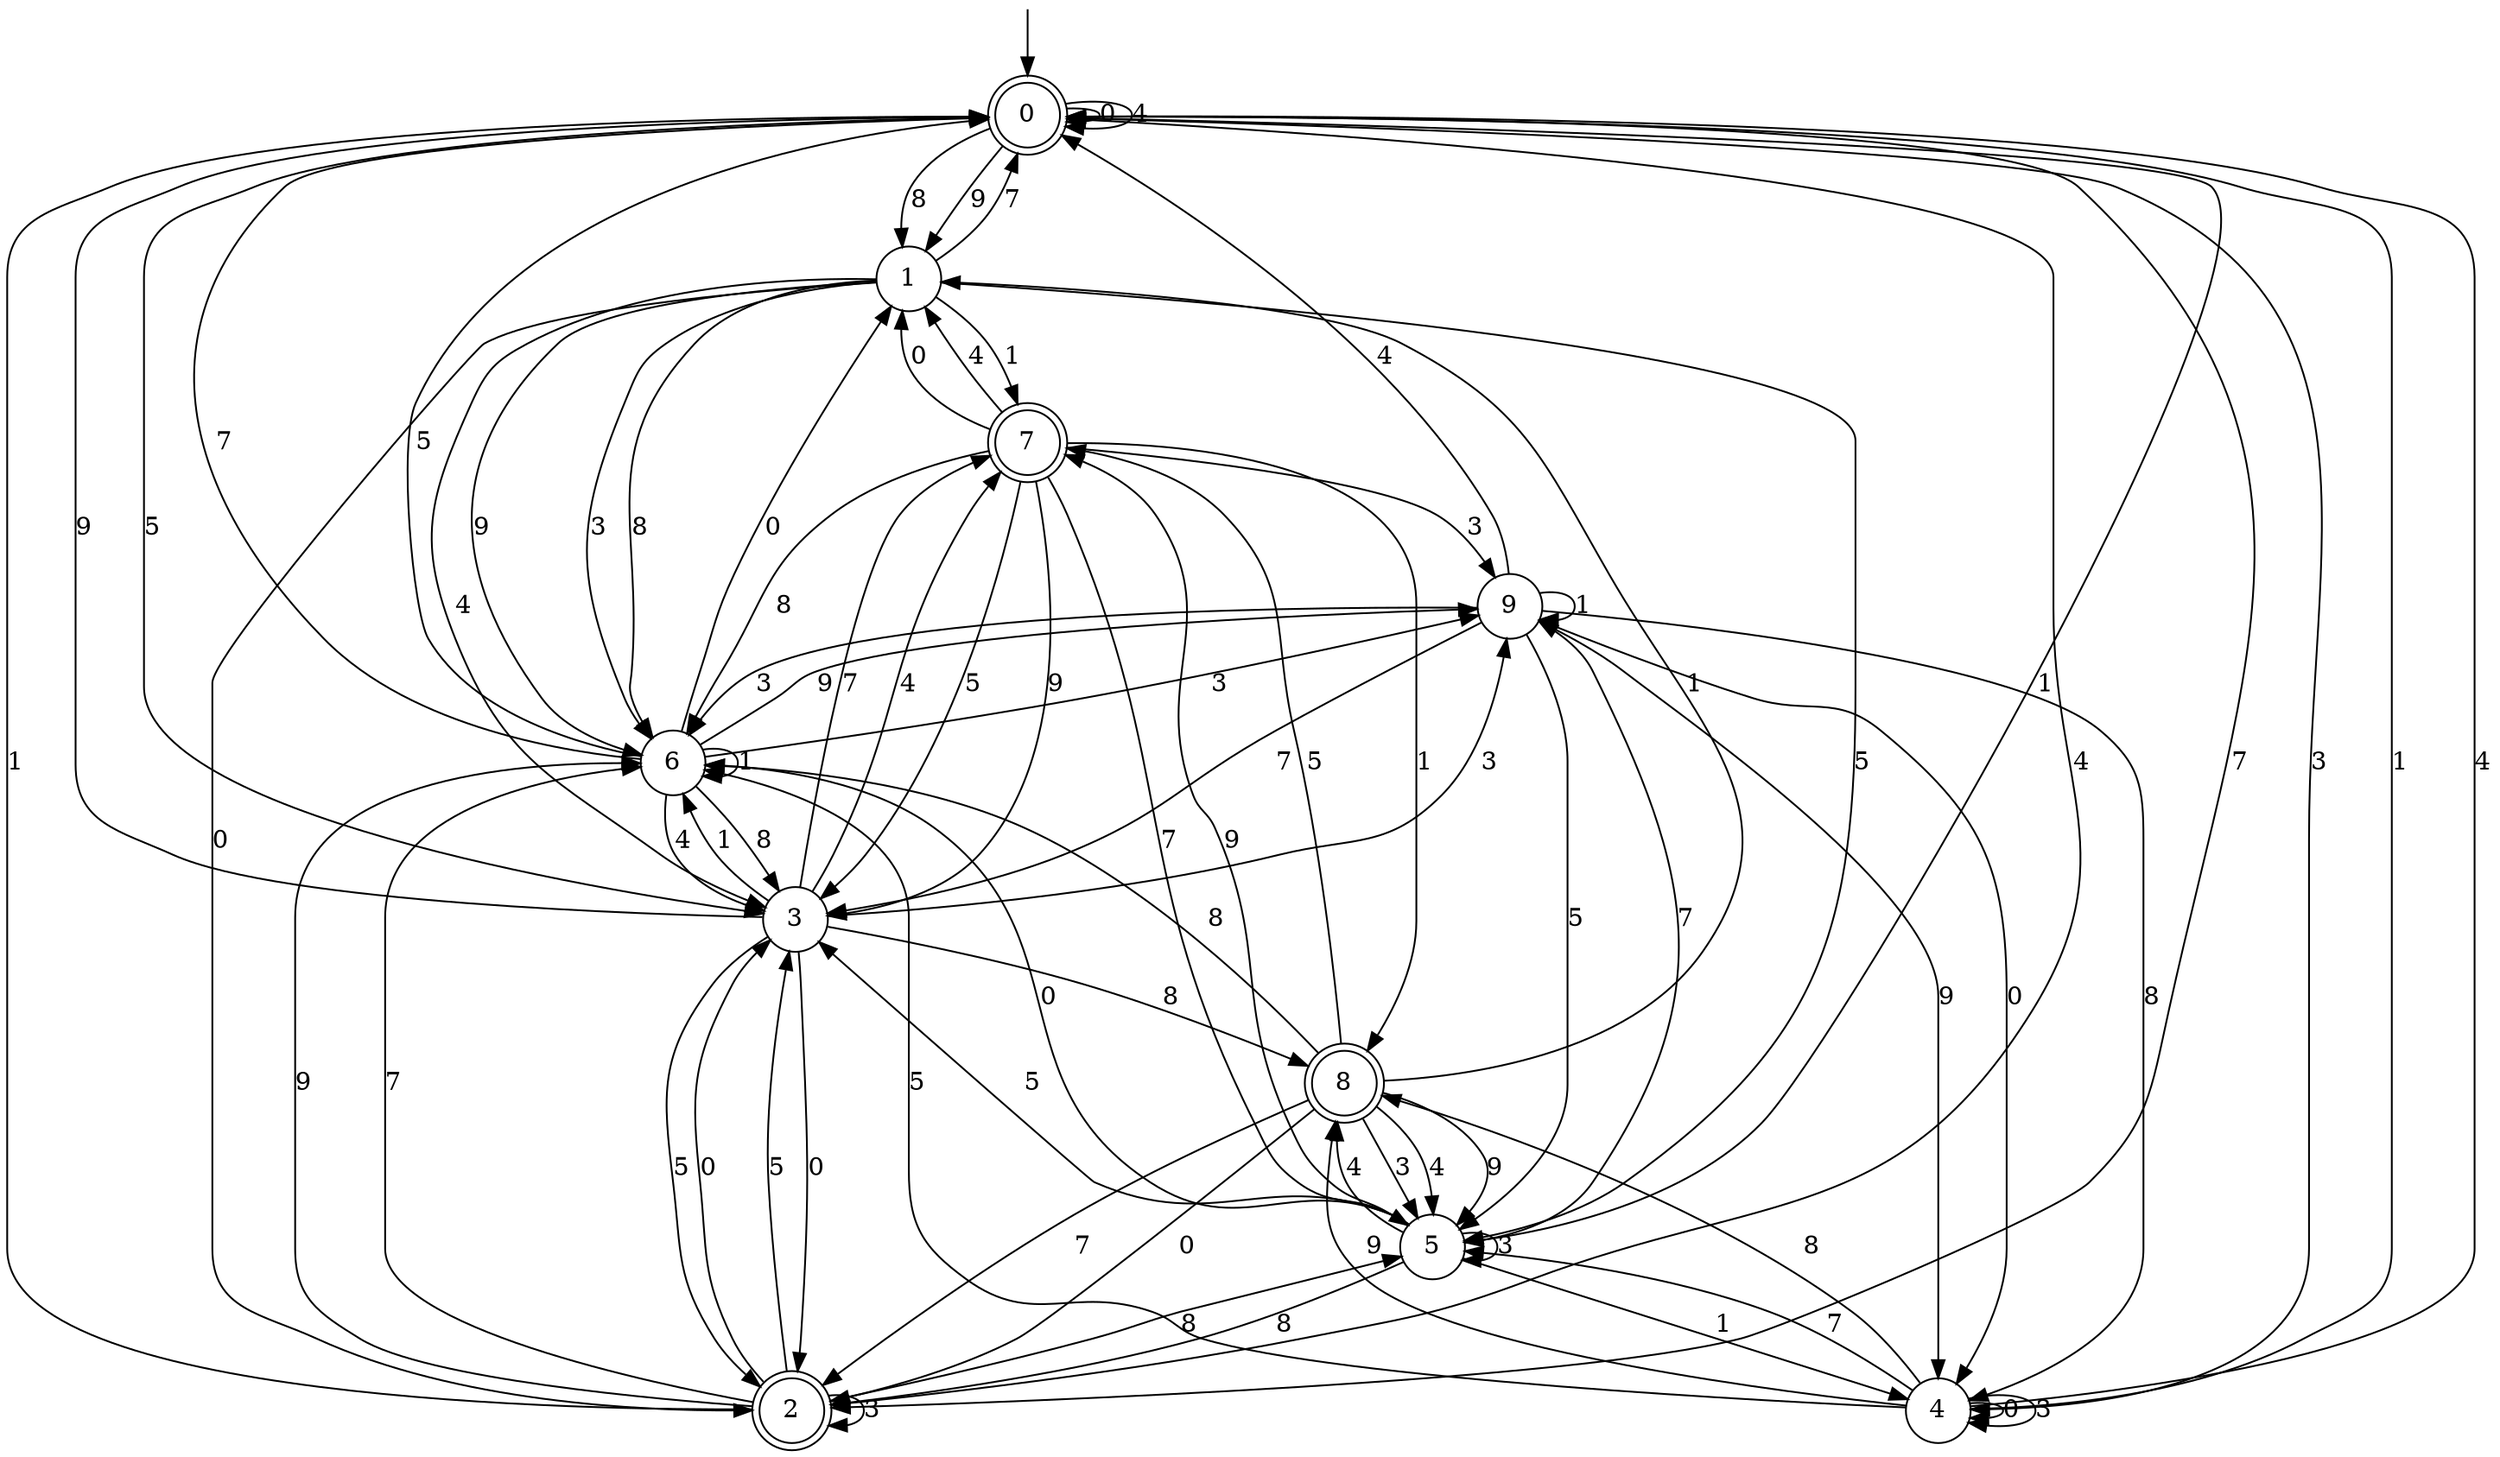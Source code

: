 digraph g {

	s0 [shape="doublecircle" label="0"];
	s1 [shape="circle" label="1"];
	s2 [shape="doublecircle" label="2"];
	s3 [shape="circle" label="3"];
	s4 [shape="circle" label="4"];
	s5 [shape="circle" label="5"];
	s6 [shape="circle" label="6"];
	s7 [shape="doublecircle" label="7"];
	s8 [shape="doublecircle" label="8"];
	s9 [shape="circle" label="9"];
	s0 -> s1 [label="8"];
	s0 -> s1 [label="9"];
	s0 -> s0 [label="0"];
	s0 -> s2 [label="7"];
	s0 -> s3 [label="5"];
	s0 -> s4 [label="3"];
	s0 -> s5 [label="1"];
	s0 -> s0 [label="4"];
	s1 -> s6 [label="8"];
	s1 -> s6 [label="9"];
	s1 -> s2 [label="0"];
	s1 -> s0 [label="7"];
	s1 -> s5 [label="5"];
	s1 -> s6 [label="3"];
	s1 -> s7 [label="1"];
	s1 -> s3 [label="4"];
	s2 -> s5 [label="8"];
	s2 -> s6 [label="9"];
	s2 -> s3 [label="0"];
	s2 -> s6 [label="7"];
	s2 -> s3 [label="5"];
	s2 -> s2 [label="3"];
	s2 -> s0 [label="1"];
	s2 -> s0 [label="4"];
	s3 -> s8 [label="8"];
	s3 -> s0 [label="9"];
	s3 -> s2 [label="0"];
	s3 -> s7 [label="7"];
	s3 -> s2 [label="5"];
	s3 -> s9 [label="3"];
	s3 -> s6 [label="1"];
	s3 -> s7 [label="4"];
	s4 -> s8 [label="8"];
	s4 -> s8 [label="9"];
	s4 -> s4 [label="0"];
	s4 -> s5 [label="7"];
	s4 -> s6 [label="5"];
	s4 -> s4 [label="3"];
	s4 -> s0 [label="1"];
	s4 -> s0 [label="4"];
	s5 -> s2 [label="8"];
	s5 -> s7 [label="9"];
	s5 -> s6 [label="0"];
	s5 -> s9 [label="7"];
	s5 -> s3 [label="5"];
	s5 -> s5 [label="3"];
	s5 -> s4 [label="1"];
	s5 -> s8 [label="4"];
	s6 -> s3 [label="8"];
	s6 -> s9 [label="9"];
	s6 -> s1 [label="0"];
	s6 -> s0 [label="7"];
	s6 -> s0 [label="5"];
	s6 -> s9 [label="3"];
	s6 -> s6 [label="1"];
	s6 -> s3 [label="4"];
	s7 -> s6 [label="8"];
	s7 -> s3 [label="9"];
	s7 -> s1 [label="0"];
	s7 -> s5 [label="7"];
	s7 -> s3 [label="5"];
	s7 -> s9 [label="3"];
	s7 -> s8 [label="1"];
	s7 -> s1 [label="4"];
	s8 -> s6 [label="8"];
	s8 -> s5 [label="9"];
	s8 -> s2 [label="0"];
	s8 -> s2 [label="7"];
	s8 -> s7 [label="5"];
	s8 -> s5 [label="3"];
	s8 -> s1 [label="1"];
	s8 -> s5 [label="4"];
	s9 -> s4 [label="8"];
	s9 -> s4 [label="9"];
	s9 -> s4 [label="0"];
	s9 -> s3 [label="7"];
	s9 -> s5 [label="5"];
	s9 -> s6 [label="3"];
	s9 -> s9 [label="1"];
	s9 -> s0 [label="4"];

__start0 [label="" shape="none" width="0" height="0"];
__start0 -> s0;

}
